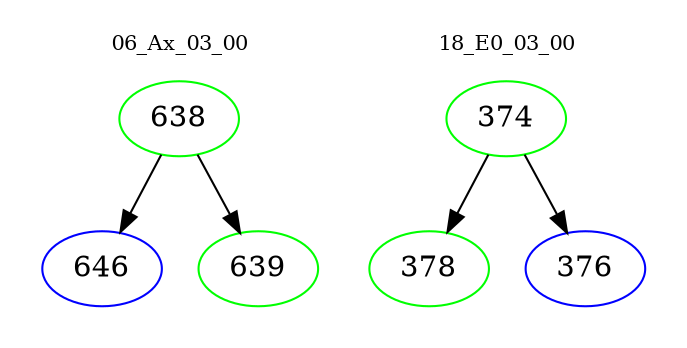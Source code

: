 digraph{
subgraph cluster_0 {
color = white
label = "06_Ax_03_00";
fontsize=10;
T0_638 [label="638", color="green"]
T0_638 -> T0_646 [color="black"]
T0_646 [label="646", color="blue"]
T0_638 -> T0_639 [color="black"]
T0_639 [label="639", color="green"]
}
subgraph cluster_1 {
color = white
label = "18_E0_03_00";
fontsize=10;
T1_374 [label="374", color="green"]
T1_374 -> T1_378 [color="black"]
T1_378 [label="378", color="green"]
T1_374 -> T1_376 [color="black"]
T1_376 [label="376", color="blue"]
}
}
